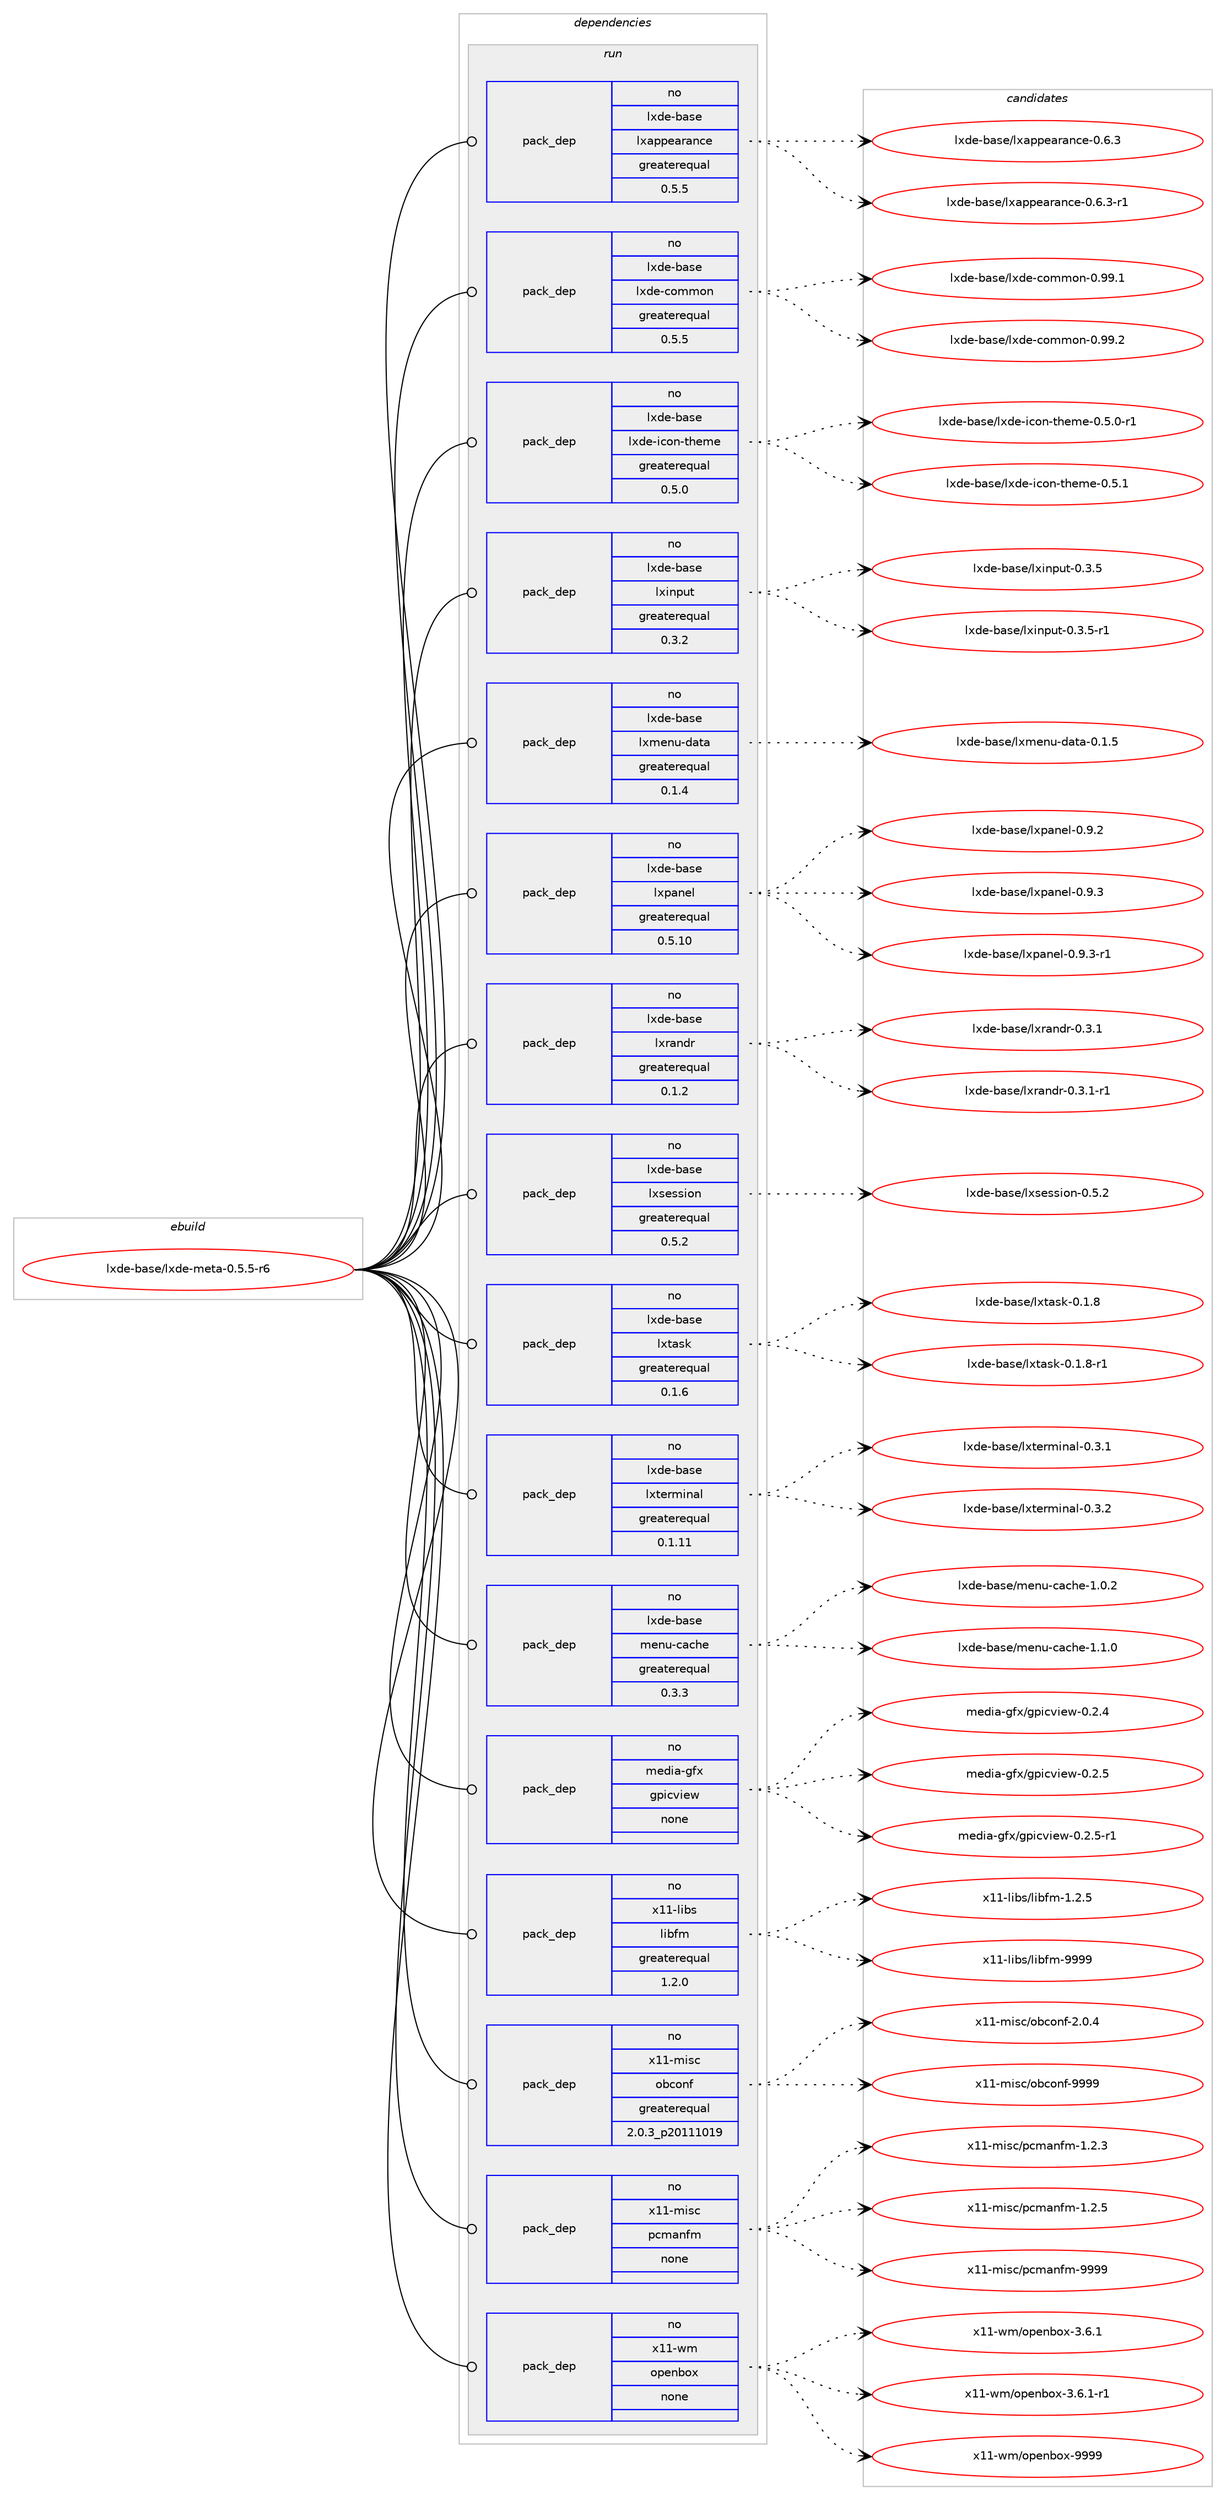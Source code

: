 digraph prolog {

# *************
# Graph options
# *************

newrank=true;
concentrate=true;
compound=true;
graph [rankdir=LR,fontname=Helvetica,fontsize=10,ranksep=1.5];#, ranksep=2.5, nodesep=0.2];
edge  [arrowhead=vee];
node  [fontname=Helvetica,fontsize=10];

# **********
# The ebuild
# **********

subgraph cluster_leftcol {
color=gray;
rank=same;
label=<<i>ebuild</i>>;
id [label="lxde-base/lxde-meta-0.5.5-r6", color=red, width=4, href="../lxde-base/lxde-meta-0.5.5-r6.svg"];
}

# ****************
# The dependencies
# ****************

subgraph cluster_midcol {
color=gray;
label=<<i>dependencies</i>>;
subgraph cluster_compile {
fillcolor="#eeeeee";
style=filled;
label=<<i>compile</i>>;
}
subgraph cluster_compileandrun {
fillcolor="#eeeeee";
style=filled;
label=<<i>compile and run</i>>;
}
subgraph cluster_run {
fillcolor="#eeeeee";
style=filled;
label=<<i>run</i>>;
subgraph pack1137341 {
dependency1592560 [label=<<TABLE BORDER="0" CELLBORDER="1" CELLSPACING="0" CELLPADDING="4" WIDTH="220"><TR><TD ROWSPAN="6" CELLPADDING="30">pack_dep</TD></TR><TR><TD WIDTH="110">no</TD></TR><TR><TD>lxde-base</TD></TR><TR><TD>lxappearance</TD></TR><TR><TD>greaterequal</TD></TR><TR><TD>0.5.5</TD></TR></TABLE>>, shape=none, color=blue];
}
id:e -> dependency1592560:w [weight=20,style="solid",arrowhead="odot"];
subgraph pack1137342 {
dependency1592561 [label=<<TABLE BORDER="0" CELLBORDER="1" CELLSPACING="0" CELLPADDING="4" WIDTH="220"><TR><TD ROWSPAN="6" CELLPADDING="30">pack_dep</TD></TR><TR><TD WIDTH="110">no</TD></TR><TR><TD>lxde-base</TD></TR><TR><TD>lxde-common</TD></TR><TR><TD>greaterequal</TD></TR><TR><TD>0.5.5</TD></TR></TABLE>>, shape=none, color=blue];
}
id:e -> dependency1592561:w [weight=20,style="solid",arrowhead="odot"];
subgraph pack1137343 {
dependency1592562 [label=<<TABLE BORDER="0" CELLBORDER="1" CELLSPACING="0" CELLPADDING="4" WIDTH="220"><TR><TD ROWSPAN="6" CELLPADDING="30">pack_dep</TD></TR><TR><TD WIDTH="110">no</TD></TR><TR><TD>lxde-base</TD></TR><TR><TD>lxde-icon-theme</TD></TR><TR><TD>greaterequal</TD></TR><TR><TD>0.5.0</TD></TR></TABLE>>, shape=none, color=blue];
}
id:e -> dependency1592562:w [weight=20,style="solid",arrowhead="odot"];
subgraph pack1137344 {
dependency1592563 [label=<<TABLE BORDER="0" CELLBORDER="1" CELLSPACING="0" CELLPADDING="4" WIDTH="220"><TR><TD ROWSPAN="6" CELLPADDING="30">pack_dep</TD></TR><TR><TD WIDTH="110">no</TD></TR><TR><TD>lxde-base</TD></TR><TR><TD>lxinput</TD></TR><TR><TD>greaterequal</TD></TR><TR><TD>0.3.2</TD></TR></TABLE>>, shape=none, color=blue];
}
id:e -> dependency1592563:w [weight=20,style="solid",arrowhead="odot"];
subgraph pack1137345 {
dependency1592564 [label=<<TABLE BORDER="0" CELLBORDER="1" CELLSPACING="0" CELLPADDING="4" WIDTH="220"><TR><TD ROWSPAN="6" CELLPADDING="30">pack_dep</TD></TR><TR><TD WIDTH="110">no</TD></TR><TR><TD>lxde-base</TD></TR><TR><TD>lxmenu-data</TD></TR><TR><TD>greaterequal</TD></TR><TR><TD>0.1.4</TD></TR></TABLE>>, shape=none, color=blue];
}
id:e -> dependency1592564:w [weight=20,style="solid",arrowhead="odot"];
subgraph pack1137346 {
dependency1592565 [label=<<TABLE BORDER="0" CELLBORDER="1" CELLSPACING="0" CELLPADDING="4" WIDTH="220"><TR><TD ROWSPAN="6" CELLPADDING="30">pack_dep</TD></TR><TR><TD WIDTH="110">no</TD></TR><TR><TD>lxde-base</TD></TR><TR><TD>lxpanel</TD></TR><TR><TD>greaterequal</TD></TR><TR><TD>0.5.10</TD></TR></TABLE>>, shape=none, color=blue];
}
id:e -> dependency1592565:w [weight=20,style="solid",arrowhead="odot"];
subgraph pack1137347 {
dependency1592566 [label=<<TABLE BORDER="0" CELLBORDER="1" CELLSPACING="0" CELLPADDING="4" WIDTH="220"><TR><TD ROWSPAN="6" CELLPADDING="30">pack_dep</TD></TR><TR><TD WIDTH="110">no</TD></TR><TR><TD>lxde-base</TD></TR><TR><TD>lxrandr</TD></TR><TR><TD>greaterequal</TD></TR><TR><TD>0.1.2</TD></TR></TABLE>>, shape=none, color=blue];
}
id:e -> dependency1592566:w [weight=20,style="solid",arrowhead="odot"];
subgraph pack1137348 {
dependency1592567 [label=<<TABLE BORDER="0" CELLBORDER="1" CELLSPACING="0" CELLPADDING="4" WIDTH="220"><TR><TD ROWSPAN="6" CELLPADDING="30">pack_dep</TD></TR><TR><TD WIDTH="110">no</TD></TR><TR><TD>lxde-base</TD></TR><TR><TD>lxsession</TD></TR><TR><TD>greaterequal</TD></TR><TR><TD>0.5.2</TD></TR></TABLE>>, shape=none, color=blue];
}
id:e -> dependency1592567:w [weight=20,style="solid",arrowhead="odot"];
subgraph pack1137349 {
dependency1592568 [label=<<TABLE BORDER="0" CELLBORDER="1" CELLSPACING="0" CELLPADDING="4" WIDTH="220"><TR><TD ROWSPAN="6" CELLPADDING="30">pack_dep</TD></TR><TR><TD WIDTH="110">no</TD></TR><TR><TD>lxde-base</TD></TR><TR><TD>lxtask</TD></TR><TR><TD>greaterequal</TD></TR><TR><TD>0.1.6</TD></TR></TABLE>>, shape=none, color=blue];
}
id:e -> dependency1592568:w [weight=20,style="solid",arrowhead="odot"];
subgraph pack1137350 {
dependency1592569 [label=<<TABLE BORDER="0" CELLBORDER="1" CELLSPACING="0" CELLPADDING="4" WIDTH="220"><TR><TD ROWSPAN="6" CELLPADDING="30">pack_dep</TD></TR><TR><TD WIDTH="110">no</TD></TR><TR><TD>lxde-base</TD></TR><TR><TD>lxterminal</TD></TR><TR><TD>greaterequal</TD></TR><TR><TD>0.1.11</TD></TR></TABLE>>, shape=none, color=blue];
}
id:e -> dependency1592569:w [weight=20,style="solid",arrowhead="odot"];
subgraph pack1137351 {
dependency1592570 [label=<<TABLE BORDER="0" CELLBORDER="1" CELLSPACING="0" CELLPADDING="4" WIDTH="220"><TR><TD ROWSPAN="6" CELLPADDING="30">pack_dep</TD></TR><TR><TD WIDTH="110">no</TD></TR><TR><TD>lxde-base</TD></TR><TR><TD>menu-cache</TD></TR><TR><TD>greaterequal</TD></TR><TR><TD>0.3.3</TD></TR></TABLE>>, shape=none, color=blue];
}
id:e -> dependency1592570:w [weight=20,style="solid",arrowhead="odot"];
subgraph pack1137352 {
dependency1592571 [label=<<TABLE BORDER="0" CELLBORDER="1" CELLSPACING="0" CELLPADDING="4" WIDTH="220"><TR><TD ROWSPAN="6" CELLPADDING="30">pack_dep</TD></TR><TR><TD WIDTH="110">no</TD></TR><TR><TD>media-gfx</TD></TR><TR><TD>gpicview</TD></TR><TR><TD>none</TD></TR><TR><TD></TD></TR></TABLE>>, shape=none, color=blue];
}
id:e -> dependency1592571:w [weight=20,style="solid",arrowhead="odot"];
subgraph pack1137353 {
dependency1592572 [label=<<TABLE BORDER="0" CELLBORDER="1" CELLSPACING="0" CELLPADDING="4" WIDTH="220"><TR><TD ROWSPAN="6" CELLPADDING="30">pack_dep</TD></TR><TR><TD WIDTH="110">no</TD></TR><TR><TD>x11-libs</TD></TR><TR><TD>libfm</TD></TR><TR><TD>greaterequal</TD></TR><TR><TD>1.2.0</TD></TR></TABLE>>, shape=none, color=blue];
}
id:e -> dependency1592572:w [weight=20,style="solid",arrowhead="odot"];
subgraph pack1137354 {
dependency1592573 [label=<<TABLE BORDER="0" CELLBORDER="1" CELLSPACING="0" CELLPADDING="4" WIDTH="220"><TR><TD ROWSPAN="6" CELLPADDING="30">pack_dep</TD></TR><TR><TD WIDTH="110">no</TD></TR><TR><TD>x11-misc</TD></TR><TR><TD>obconf</TD></TR><TR><TD>greaterequal</TD></TR><TR><TD>2.0.3_p20111019</TD></TR></TABLE>>, shape=none, color=blue];
}
id:e -> dependency1592573:w [weight=20,style="solid",arrowhead="odot"];
subgraph pack1137355 {
dependency1592574 [label=<<TABLE BORDER="0" CELLBORDER="1" CELLSPACING="0" CELLPADDING="4" WIDTH="220"><TR><TD ROWSPAN="6" CELLPADDING="30">pack_dep</TD></TR><TR><TD WIDTH="110">no</TD></TR><TR><TD>x11-misc</TD></TR><TR><TD>pcmanfm</TD></TR><TR><TD>none</TD></TR><TR><TD></TD></TR></TABLE>>, shape=none, color=blue];
}
id:e -> dependency1592574:w [weight=20,style="solid",arrowhead="odot"];
subgraph pack1137356 {
dependency1592575 [label=<<TABLE BORDER="0" CELLBORDER="1" CELLSPACING="0" CELLPADDING="4" WIDTH="220"><TR><TD ROWSPAN="6" CELLPADDING="30">pack_dep</TD></TR><TR><TD WIDTH="110">no</TD></TR><TR><TD>x11-wm</TD></TR><TR><TD>openbox</TD></TR><TR><TD>none</TD></TR><TR><TD></TD></TR></TABLE>>, shape=none, color=blue];
}
id:e -> dependency1592575:w [weight=20,style="solid",arrowhead="odot"];
}
}

# **************
# The candidates
# **************

subgraph cluster_choices {
rank=same;
color=gray;
label=<<i>candidates</i>>;

subgraph choice1137341 {
color=black;
nodesep=1;
choice1081201001014598971151014710812097112112101971149711099101454846544651 [label="lxde-base/lxappearance-0.6.3", color=red, width=4,href="../lxde-base/lxappearance-0.6.3.svg"];
choice10812010010145989711510147108120971121121019711497110991014548465446514511449 [label="lxde-base/lxappearance-0.6.3-r1", color=red, width=4,href="../lxde-base/lxappearance-0.6.3-r1.svg"];
dependency1592560:e -> choice1081201001014598971151014710812097112112101971149711099101454846544651:w [style=dotted,weight="100"];
dependency1592560:e -> choice10812010010145989711510147108120971121121019711497110991014548465446514511449:w [style=dotted,weight="100"];
}
subgraph choice1137342 {
color=black;
nodesep=1;
choice10812010010145989711510147108120100101459911110910911111045484657574649 [label="lxde-base/lxde-common-0.99.1", color=red, width=4,href="../lxde-base/lxde-common-0.99.1.svg"];
choice10812010010145989711510147108120100101459911110910911111045484657574650 [label="lxde-base/lxde-common-0.99.2", color=red, width=4,href="../lxde-base/lxde-common-0.99.2.svg"];
dependency1592561:e -> choice10812010010145989711510147108120100101459911110910911111045484657574649:w [style=dotted,weight="100"];
dependency1592561:e -> choice10812010010145989711510147108120100101459911110910911111045484657574650:w [style=dotted,weight="100"];
}
subgraph choice1137343 {
color=black;
nodesep=1;
choice108120100101459897115101471081201001014510599111110451161041011091014548465346484511449 [label="lxde-base/lxde-icon-theme-0.5.0-r1", color=red, width=4,href="../lxde-base/lxde-icon-theme-0.5.0-r1.svg"];
choice10812010010145989711510147108120100101451059911111045116104101109101454846534649 [label="lxde-base/lxde-icon-theme-0.5.1", color=red, width=4,href="../lxde-base/lxde-icon-theme-0.5.1.svg"];
dependency1592562:e -> choice108120100101459897115101471081201001014510599111110451161041011091014548465346484511449:w [style=dotted,weight="100"];
dependency1592562:e -> choice10812010010145989711510147108120100101451059911111045116104101109101454846534649:w [style=dotted,weight="100"];
}
subgraph choice1137344 {
color=black;
nodesep=1;
choice10812010010145989711510147108120105110112117116454846514653 [label="lxde-base/lxinput-0.3.5", color=red, width=4,href="../lxde-base/lxinput-0.3.5.svg"];
choice108120100101459897115101471081201051101121171164548465146534511449 [label="lxde-base/lxinput-0.3.5-r1", color=red, width=4,href="../lxde-base/lxinput-0.3.5-r1.svg"];
dependency1592563:e -> choice10812010010145989711510147108120105110112117116454846514653:w [style=dotted,weight="100"];
dependency1592563:e -> choice108120100101459897115101471081201051101121171164548465146534511449:w [style=dotted,weight="100"];
}
subgraph choice1137345 {
color=black;
nodesep=1;
choice10812010010145989711510147108120109101110117451009711697454846494653 [label="lxde-base/lxmenu-data-0.1.5", color=red, width=4,href="../lxde-base/lxmenu-data-0.1.5.svg"];
dependency1592564:e -> choice10812010010145989711510147108120109101110117451009711697454846494653:w [style=dotted,weight="100"];
}
subgraph choice1137346 {
color=black;
nodesep=1;
choice1081201001014598971151014710812011297110101108454846574650 [label="lxde-base/lxpanel-0.9.2", color=red, width=4,href="../lxde-base/lxpanel-0.9.2.svg"];
choice1081201001014598971151014710812011297110101108454846574651 [label="lxde-base/lxpanel-0.9.3", color=red, width=4,href="../lxde-base/lxpanel-0.9.3.svg"];
choice10812010010145989711510147108120112971101011084548465746514511449 [label="lxde-base/lxpanel-0.9.3-r1", color=red, width=4,href="../lxde-base/lxpanel-0.9.3-r1.svg"];
dependency1592565:e -> choice1081201001014598971151014710812011297110101108454846574650:w [style=dotted,weight="100"];
dependency1592565:e -> choice1081201001014598971151014710812011297110101108454846574651:w [style=dotted,weight="100"];
dependency1592565:e -> choice10812010010145989711510147108120112971101011084548465746514511449:w [style=dotted,weight="100"];
}
subgraph choice1137347 {
color=black;
nodesep=1;
choice1081201001014598971151014710812011497110100114454846514649 [label="lxde-base/lxrandr-0.3.1", color=red, width=4,href="../lxde-base/lxrandr-0.3.1.svg"];
choice10812010010145989711510147108120114971101001144548465146494511449 [label="lxde-base/lxrandr-0.3.1-r1", color=red, width=4,href="../lxde-base/lxrandr-0.3.1-r1.svg"];
dependency1592566:e -> choice1081201001014598971151014710812011497110100114454846514649:w [style=dotted,weight="100"];
dependency1592566:e -> choice10812010010145989711510147108120114971101001144548465146494511449:w [style=dotted,weight="100"];
}
subgraph choice1137348 {
color=black;
nodesep=1;
choice10812010010145989711510147108120115101115115105111110454846534650 [label="lxde-base/lxsession-0.5.2", color=red, width=4,href="../lxde-base/lxsession-0.5.2.svg"];
dependency1592567:e -> choice10812010010145989711510147108120115101115115105111110454846534650:w [style=dotted,weight="100"];
}
subgraph choice1137349 {
color=black;
nodesep=1;
choice1081201001014598971151014710812011697115107454846494656 [label="lxde-base/lxtask-0.1.8", color=red, width=4,href="../lxde-base/lxtask-0.1.8.svg"];
choice10812010010145989711510147108120116971151074548464946564511449 [label="lxde-base/lxtask-0.1.8-r1", color=red, width=4,href="../lxde-base/lxtask-0.1.8-r1.svg"];
dependency1592568:e -> choice1081201001014598971151014710812011697115107454846494656:w [style=dotted,weight="100"];
dependency1592568:e -> choice10812010010145989711510147108120116971151074548464946564511449:w [style=dotted,weight="100"];
}
subgraph choice1137350 {
color=black;
nodesep=1;
choice1081201001014598971151014710812011610111410910511097108454846514649 [label="lxde-base/lxterminal-0.3.1", color=red, width=4,href="../lxde-base/lxterminal-0.3.1.svg"];
choice1081201001014598971151014710812011610111410910511097108454846514650 [label="lxde-base/lxterminal-0.3.2", color=red, width=4,href="../lxde-base/lxterminal-0.3.2.svg"];
dependency1592569:e -> choice1081201001014598971151014710812011610111410910511097108454846514649:w [style=dotted,weight="100"];
dependency1592569:e -> choice1081201001014598971151014710812011610111410910511097108454846514650:w [style=dotted,weight="100"];
}
subgraph choice1137351 {
color=black;
nodesep=1;
choice1081201001014598971151014710910111011745999799104101454946484650 [label="lxde-base/menu-cache-1.0.2", color=red, width=4,href="../lxde-base/menu-cache-1.0.2.svg"];
choice1081201001014598971151014710910111011745999799104101454946494648 [label="lxde-base/menu-cache-1.1.0", color=red, width=4,href="../lxde-base/menu-cache-1.1.0.svg"];
dependency1592570:e -> choice1081201001014598971151014710910111011745999799104101454946484650:w [style=dotted,weight="100"];
dependency1592570:e -> choice1081201001014598971151014710910111011745999799104101454946494648:w [style=dotted,weight="100"];
}
subgraph choice1137352 {
color=black;
nodesep=1;
choice10910110010597451031021204710311210599118105101119454846504652 [label="media-gfx/gpicview-0.2.4", color=red, width=4,href="../media-gfx/gpicview-0.2.4.svg"];
choice10910110010597451031021204710311210599118105101119454846504653 [label="media-gfx/gpicview-0.2.5", color=red, width=4,href="../media-gfx/gpicview-0.2.5.svg"];
choice109101100105974510310212047103112105991181051011194548465046534511449 [label="media-gfx/gpicview-0.2.5-r1", color=red, width=4,href="../media-gfx/gpicview-0.2.5-r1.svg"];
dependency1592571:e -> choice10910110010597451031021204710311210599118105101119454846504652:w [style=dotted,weight="100"];
dependency1592571:e -> choice10910110010597451031021204710311210599118105101119454846504653:w [style=dotted,weight="100"];
dependency1592571:e -> choice109101100105974510310212047103112105991181051011194548465046534511449:w [style=dotted,weight="100"];
}
subgraph choice1137353 {
color=black;
nodesep=1;
choice120494945108105981154710810598102109454946504653 [label="x11-libs/libfm-1.2.5", color=red, width=4,href="../x11-libs/libfm-1.2.5.svg"];
choice1204949451081059811547108105981021094557575757 [label="x11-libs/libfm-9999", color=red, width=4,href="../x11-libs/libfm-9999.svg"];
dependency1592572:e -> choice120494945108105981154710810598102109454946504653:w [style=dotted,weight="100"];
dependency1592572:e -> choice1204949451081059811547108105981021094557575757:w [style=dotted,weight="100"];
}
subgraph choice1137354 {
color=black;
nodesep=1;
choice12049494510910511599471119899111110102455046484652 [label="x11-misc/obconf-2.0.4", color=red, width=4,href="../x11-misc/obconf-2.0.4.svg"];
choice120494945109105115994711198991111101024557575757 [label="x11-misc/obconf-9999", color=red, width=4,href="../x11-misc/obconf-9999.svg"];
dependency1592573:e -> choice12049494510910511599471119899111110102455046484652:w [style=dotted,weight="100"];
dependency1592573:e -> choice120494945109105115994711198991111101024557575757:w [style=dotted,weight="100"];
}
subgraph choice1137355 {
color=black;
nodesep=1;
choice12049494510910511599471129910997110102109454946504651 [label="x11-misc/pcmanfm-1.2.3", color=red, width=4,href="../x11-misc/pcmanfm-1.2.3.svg"];
choice12049494510910511599471129910997110102109454946504653 [label="x11-misc/pcmanfm-1.2.5", color=red, width=4,href="../x11-misc/pcmanfm-1.2.5.svg"];
choice120494945109105115994711299109971101021094557575757 [label="x11-misc/pcmanfm-9999", color=red, width=4,href="../x11-misc/pcmanfm-9999.svg"];
dependency1592574:e -> choice12049494510910511599471129910997110102109454946504651:w [style=dotted,weight="100"];
dependency1592574:e -> choice12049494510910511599471129910997110102109454946504653:w [style=dotted,weight="100"];
dependency1592574:e -> choice120494945109105115994711299109971101021094557575757:w [style=dotted,weight="100"];
}
subgraph choice1137356 {
color=black;
nodesep=1;
choice1204949451191094711111210111098111120455146544649 [label="x11-wm/openbox-3.6.1", color=red, width=4,href="../x11-wm/openbox-3.6.1.svg"];
choice12049494511910947111112101110981111204551465446494511449 [label="x11-wm/openbox-3.6.1-r1", color=red, width=4,href="../x11-wm/openbox-3.6.1-r1.svg"];
choice12049494511910947111112101110981111204557575757 [label="x11-wm/openbox-9999", color=red, width=4,href="../x11-wm/openbox-9999.svg"];
dependency1592575:e -> choice1204949451191094711111210111098111120455146544649:w [style=dotted,weight="100"];
dependency1592575:e -> choice12049494511910947111112101110981111204551465446494511449:w [style=dotted,weight="100"];
dependency1592575:e -> choice12049494511910947111112101110981111204557575757:w [style=dotted,weight="100"];
}
}

}
